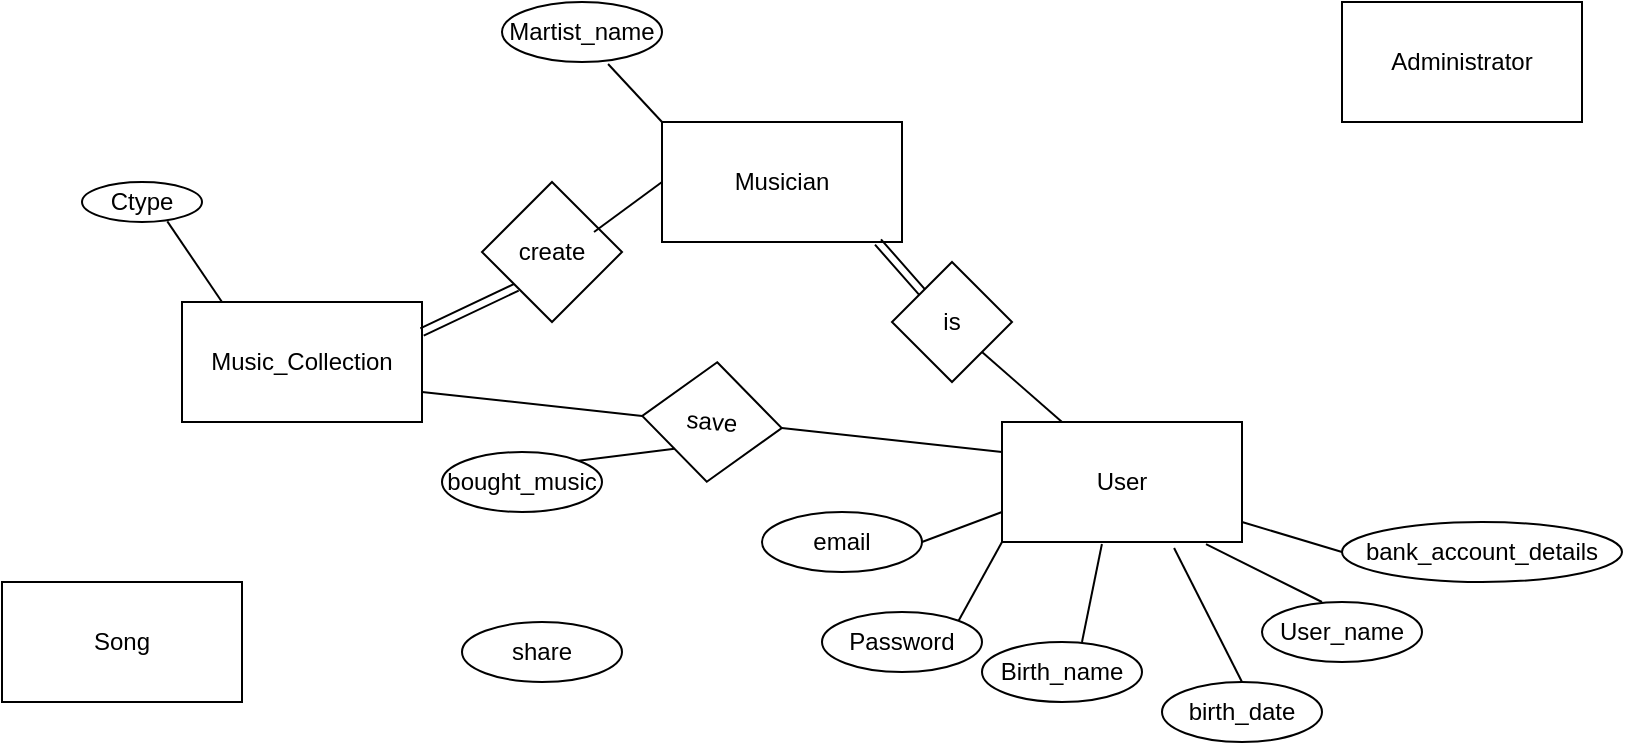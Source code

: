 <mxfile version="24.7.12">
  <diagram id="R2lEEEUBdFMjLlhIrx00" name="Page-1">
    <mxGraphModel dx="1836" dy="877" grid="1" gridSize="10" guides="1" tooltips="1" connect="1" arrows="1" fold="1" page="1" pageScale="1" pageWidth="850" pageHeight="1100" math="0" shadow="0" extFonts="Permanent Marker^https://fonts.googleapis.com/css?family=Permanent+Marker">
      <root>
        <mxCell id="0" />
        <mxCell id="1" parent="0" />
        <mxCell id="RiARQANX7ldXX6hN4Yw6-1" value="Musician" style="rounded=0;whiteSpace=wrap;html=1;" parent="1" vertex="1">
          <mxGeometry x="250" y="160" width="120" height="60" as="geometry" />
        </mxCell>
        <mxCell id="RiARQANX7ldXX6hN4Yw6-3" value="Administrator" style="rounded=0;whiteSpace=wrap;html=1;" parent="1" vertex="1">
          <mxGeometry x="590" y="100" width="120" height="60" as="geometry" />
        </mxCell>
        <mxCell id="RiARQANX7ldXX6hN4Yw6-4" value="Martist_name" style="ellipse;whiteSpace=wrap;html=1;" parent="1" vertex="1">
          <mxGeometry x="170" y="100" width="80" height="30" as="geometry" />
        </mxCell>
        <mxCell id="RiARQANX7ldXX6hN4Yw6-5" value="Birth_name" style="ellipse;whiteSpace=wrap;html=1;" parent="1" vertex="1">
          <mxGeometry x="410" y="420" width="80" height="30" as="geometry" />
        </mxCell>
        <mxCell id="RiARQANX7ldXX6hN4Yw6-6" value="email" style="ellipse;whiteSpace=wrap;html=1;" parent="1" vertex="1">
          <mxGeometry x="300" y="355" width="80" height="30" as="geometry" />
        </mxCell>
        <mxCell id="RiARQANX7ldXX6hN4Yw6-7" value="birth_date" style="ellipse;whiteSpace=wrap;html=1;" parent="1" vertex="1">
          <mxGeometry x="500" y="440" width="80" height="30" as="geometry" />
        </mxCell>
        <mxCell id="RiARQANX7ldXX6hN4Yw6-8" value="Password" style="ellipse;whiteSpace=wrap;html=1;" parent="1" vertex="1">
          <mxGeometry x="330" y="405" width="80" height="30" as="geometry" />
        </mxCell>
        <mxCell id="RiARQANX7ldXX6hN4Yw6-9" value="User" style="rounded=0;whiteSpace=wrap;html=1;" parent="1" vertex="1">
          <mxGeometry x="420" y="310" width="120" height="60" as="geometry" />
        </mxCell>
        <mxCell id="RiARQANX7ldXX6hN4Yw6-10" value="" style="endArrow=none;html=1;rounded=0;entryX=0;entryY=0;entryDx=0;entryDy=0;shape=link;width=4;exitX=0.9;exitY=1;exitDx=0;exitDy=0;exitPerimeter=0;" parent="1" source="RiARQANX7ldXX6hN4Yw6-1" target="RiARQANX7ldXX6hN4Yw6-22" edge="1">
          <mxGeometry width="50" height="50" relative="1" as="geometry">
            <mxPoint x="358" y="210" as="sourcePoint" />
            <mxPoint x="400" y="270" as="targetPoint" />
          </mxGeometry>
        </mxCell>
        <mxCell id="RiARQANX7ldXX6hN4Yw6-12" value="" style="endArrow=none;html=1;rounded=0;exitX=0.5;exitY=0;exitDx=0;exitDy=0;entryX=0.083;entryY=1.017;entryDx=0;entryDy=0;entryPerimeter=0;" parent="1" edge="1">
          <mxGeometry width="50" height="50" relative="1" as="geometry">
            <mxPoint x="460" y="420" as="sourcePoint" />
            <mxPoint x="469.96" y="371.02" as="targetPoint" />
          </mxGeometry>
        </mxCell>
        <mxCell id="RiARQANX7ldXX6hN4Yw6-13" value="" style="endArrow=none;html=1;rounded=0;exitX=0.5;exitY=0;exitDx=0;exitDy=0;entryX=0.717;entryY=1.05;entryDx=0;entryDy=0;entryPerimeter=0;" parent="1" source="RiARQANX7ldXX6hN4Yw6-7" target="RiARQANX7ldXX6hN4Yw6-9" edge="1">
          <mxGeometry width="50" height="50" relative="1" as="geometry">
            <mxPoint x="430" y="420" as="sourcePoint" />
            <mxPoint x="480" y="370" as="targetPoint" />
          </mxGeometry>
        </mxCell>
        <mxCell id="RiARQANX7ldXX6hN4Yw6-14" value="" style="endArrow=none;html=1;rounded=0;exitX=1;exitY=0;exitDx=0;exitDy=0;" parent="1" source="RiARQANX7ldXX6hN4Yw6-8" edge="1">
          <mxGeometry width="50" height="50" relative="1" as="geometry">
            <mxPoint x="400" y="415" as="sourcePoint" />
            <mxPoint x="420" y="370" as="targetPoint" />
          </mxGeometry>
        </mxCell>
        <mxCell id="RiARQANX7ldXX6hN4Yw6-15" value="" style="endArrow=none;html=1;rounded=0;exitX=1;exitY=0.5;exitDx=0;exitDy=0;entryX=0;entryY=0.5;entryDx=0;entryDy=0;" parent="1" source="RiARQANX7ldXX6hN4Yw6-6" edge="1">
          <mxGeometry width="50" height="50" relative="1" as="geometry">
            <mxPoint x="370" y="385" as="sourcePoint" />
            <mxPoint x="420" y="355" as="targetPoint" />
          </mxGeometry>
        </mxCell>
        <mxCell id="RiARQANX7ldXX6hN4Yw6-16" value="bank_account_details" style="ellipse;whiteSpace=wrap;html=1;" parent="1" vertex="1">
          <mxGeometry x="590" y="360" width="140" height="30" as="geometry" />
        </mxCell>
        <mxCell id="RiARQANX7ldXX6hN4Yw6-17" value="User_name" style="ellipse;whiteSpace=wrap;html=1;" parent="1" vertex="1">
          <mxGeometry x="550" y="400" width="80" height="30" as="geometry" />
        </mxCell>
        <mxCell id="RiARQANX7ldXX6hN4Yw6-18" value="" style="endArrow=none;html=1;rounded=0;exitX=0.375;exitY=0;exitDx=0;exitDy=0;exitPerimeter=0;entryX=0.85;entryY=1.017;entryDx=0;entryDy=0;entryPerimeter=0;" parent="1" source="RiARQANX7ldXX6hN4Yw6-17" target="RiARQANX7ldXX6hN4Yw6-9" edge="1">
          <mxGeometry width="50" height="50" relative="1" as="geometry">
            <mxPoint x="600" y="370" as="sourcePoint" />
            <mxPoint x="650" y="320" as="targetPoint" />
          </mxGeometry>
        </mxCell>
        <mxCell id="RiARQANX7ldXX6hN4Yw6-19" value="" style="endArrow=none;html=1;rounded=0;entryX=0;entryY=0.5;entryDx=0;entryDy=0;" parent="1" target="RiARQANX7ldXX6hN4Yw6-16" edge="1">
          <mxGeometry width="50" height="50" relative="1" as="geometry">
            <mxPoint x="540" y="360" as="sourcePoint" />
            <mxPoint x="590" y="310" as="targetPoint" />
          </mxGeometry>
        </mxCell>
        <mxCell id="RiARQANX7ldXX6hN4Yw6-20" value="" style="endArrow=none;html=1;rounded=0;exitX=1;exitY=1;exitDx=0;exitDy=0;" parent="1" source="RiARQANX7ldXX6hN4Yw6-22" edge="1">
          <mxGeometry width="50" height="50" relative="1" as="geometry">
            <mxPoint x="400" y="360" as="sourcePoint" />
            <mxPoint x="450" y="310" as="targetPoint" />
          </mxGeometry>
        </mxCell>
        <mxCell id="RiARQANX7ldXX6hN4Yw6-21" value="" style="endArrow=none;html=1;rounded=0;exitX=0;exitY=0;exitDx=0;exitDy=0;entryX=0.663;entryY=1.033;entryDx=0;entryDy=0;entryPerimeter=0;" parent="1" source="RiARQANX7ldXX6hN4Yw6-1" target="RiARQANX7ldXX6hN4Yw6-4" edge="1">
          <mxGeometry width="50" height="50" relative="1" as="geometry">
            <mxPoint x="180" y="180" as="sourcePoint" />
            <mxPoint x="230" y="130" as="targetPoint" />
          </mxGeometry>
        </mxCell>
        <mxCell id="RiARQANX7ldXX6hN4Yw6-22" value="is" style="rhombus;whiteSpace=wrap;html=1;" parent="1" vertex="1">
          <mxGeometry x="365" y="230" width="60" height="60" as="geometry" />
        </mxCell>
        <mxCell id="RiARQANX7ldXX6hN4Yw6-24" value="Music_Collection" style="rounded=0;whiteSpace=wrap;html=1;" parent="1" vertex="1">
          <mxGeometry x="10" y="250" width="120" height="60" as="geometry" />
        </mxCell>
        <mxCell id="RiARQANX7ldXX6hN4Yw6-25" value="" style="endArrow=none;html=1;rounded=0;exitX=1;exitY=0.25;exitDx=0;exitDy=0;entryX=0;entryY=1;entryDx=0;entryDy=0;shape=link;" parent="1" source="RiARQANX7ldXX6hN4Yw6-24" target="RiARQANX7ldXX6hN4Yw6-27" edge="1">
          <mxGeometry width="50" height="50" relative="1" as="geometry">
            <mxPoint x="200" y="240" as="sourcePoint" />
            <mxPoint x="170" y="240" as="targetPoint" />
          </mxGeometry>
        </mxCell>
        <mxCell id="RiARQANX7ldXX6hN4Yw6-26" value="" style="endArrow=none;html=1;rounded=0;entryX=0;entryY=0.25;entryDx=0;entryDy=0;exitX=1;exitY=0.5;exitDx=0;exitDy=0;" parent="1" source="RiARQANX7ldXX6hN4Yw6-29" target="RiARQANX7ldXX6hN4Yw6-9" edge="1">
          <mxGeometry width="50" height="50" relative="1" as="geometry">
            <mxPoint x="190" y="310" as="sourcePoint" />
            <mxPoint x="240" y="260" as="targetPoint" />
          </mxGeometry>
        </mxCell>
        <mxCell id="RiARQANX7ldXX6hN4Yw6-27" value="create" style="rhombus;whiteSpace=wrap;html=1;" parent="1" vertex="1">
          <mxGeometry x="160" y="190" width="70" height="70" as="geometry" />
        </mxCell>
        <mxCell id="RiARQANX7ldXX6hN4Yw6-28" value="" style="endArrow=none;html=1;rounded=0;exitX=0.8;exitY=0.357;exitDx=0;exitDy=0;exitPerimeter=0;" parent="1" source="RiARQANX7ldXX6hN4Yw6-27" edge="1">
          <mxGeometry width="50" height="50" relative="1" as="geometry">
            <mxPoint x="200" y="240" as="sourcePoint" />
            <mxPoint x="250" y="190" as="targetPoint" />
          </mxGeometry>
        </mxCell>
        <mxCell id="RiARQANX7ldXX6hN4Yw6-31" value="" style="endArrow=none;html=1;rounded=0;entryX=0;entryY=0.5;entryDx=0;entryDy=0;exitX=1;exitY=0.75;exitDx=0;exitDy=0;" parent="1" source="RiARQANX7ldXX6hN4Yw6-24" target="RiARQANX7ldXX6hN4Yw6-29" edge="1">
          <mxGeometry width="50" height="50" relative="1" as="geometry">
            <mxPoint x="130" y="295" as="sourcePoint" />
            <mxPoint x="420" y="325" as="targetPoint" />
          </mxGeometry>
        </mxCell>
        <mxCell id="RiARQANX7ldXX6hN4Yw6-29" value="save" style="rhombus;whiteSpace=wrap;html=1;rotation=5;" parent="1" vertex="1">
          <mxGeometry x="240" y="280" width="70" height="60" as="geometry" />
        </mxCell>
        <mxCell id="RiARQANX7ldXX6hN4Yw6-33" value="bought_music" style="ellipse;whiteSpace=wrap;html=1;" parent="1" vertex="1">
          <mxGeometry x="140" y="325" width="80" height="30" as="geometry" />
        </mxCell>
        <mxCell id="RiARQANX7ldXX6hN4Yw6-34" value="" style="endArrow=none;html=1;rounded=0;exitX=1;exitY=0;exitDx=0;exitDy=0;entryX=0;entryY=1;entryDx=0;entryDy=0;" parent="1" source="RiARQANX7ldXX6hN4Yw6-33" target="RiARQANX7ldXX6hN4Yw6-29" edge="1">
          <mxGeometry width="50" height="50" relative="1" as="geometry">
            <mxPoint x="210" y="380" as="sourcePoint" />
            <mxPoint x="260" y="330" as="targetPoint" />
          </mxGeometry>
        </mxCell>
        <mxCell id="RiARQANX7ldXX6hN4Yw6-35" value="share" style="ellipse;whiteSpace=wrap;html=1;" parent="1" vertex="1">
          <mxGeometry x="150" y="410" width="80" height="30" as="geometry" />
        </mxCell>
        <mxCell id="RiARQANX7ldXX6hN4Yw6-36" value="Song" style="rounded=0;whiteSpace=wrap;html=1;" parent="1" vertex="1">
          <mxGeometry x="-80" y="390" width="120" height="60" as="geometry" />
        </mxCell>
        <mxCell id="RiARQANX7ldXX6hN4Yw6-37" value="Ctype" style="ellipse;whiteSpace=wrap;html=1;" parent="1" vertex="1">
          <mxGeometry x="-40" y="190" width="60" height="20" as="geometry" />
        </mxCell>
        <mxCell id="RiARQANX7ldXX6hN4Yw6-38" value="" style="endArrow=none;html=1;rounded=0;entryX=0.711;entryY=0.983;entryDx=0;entryDy=0;entryPerimeter=0;" parent="1" target="RiARQANX7ldXX6hN4Yw6-37" edge="1">
          <mxGeometry width="50" height="50" relative="1" as="geometry">
            <mxPoint x="30" y="250" as="sourcePoint" />
            <mxPoint x="80" y="200" as="targetPoint" />
          </mxGeometry>
        </mxCell>
      </root>
    </mxGraphModel>
  </diagram>
</mxfile>
